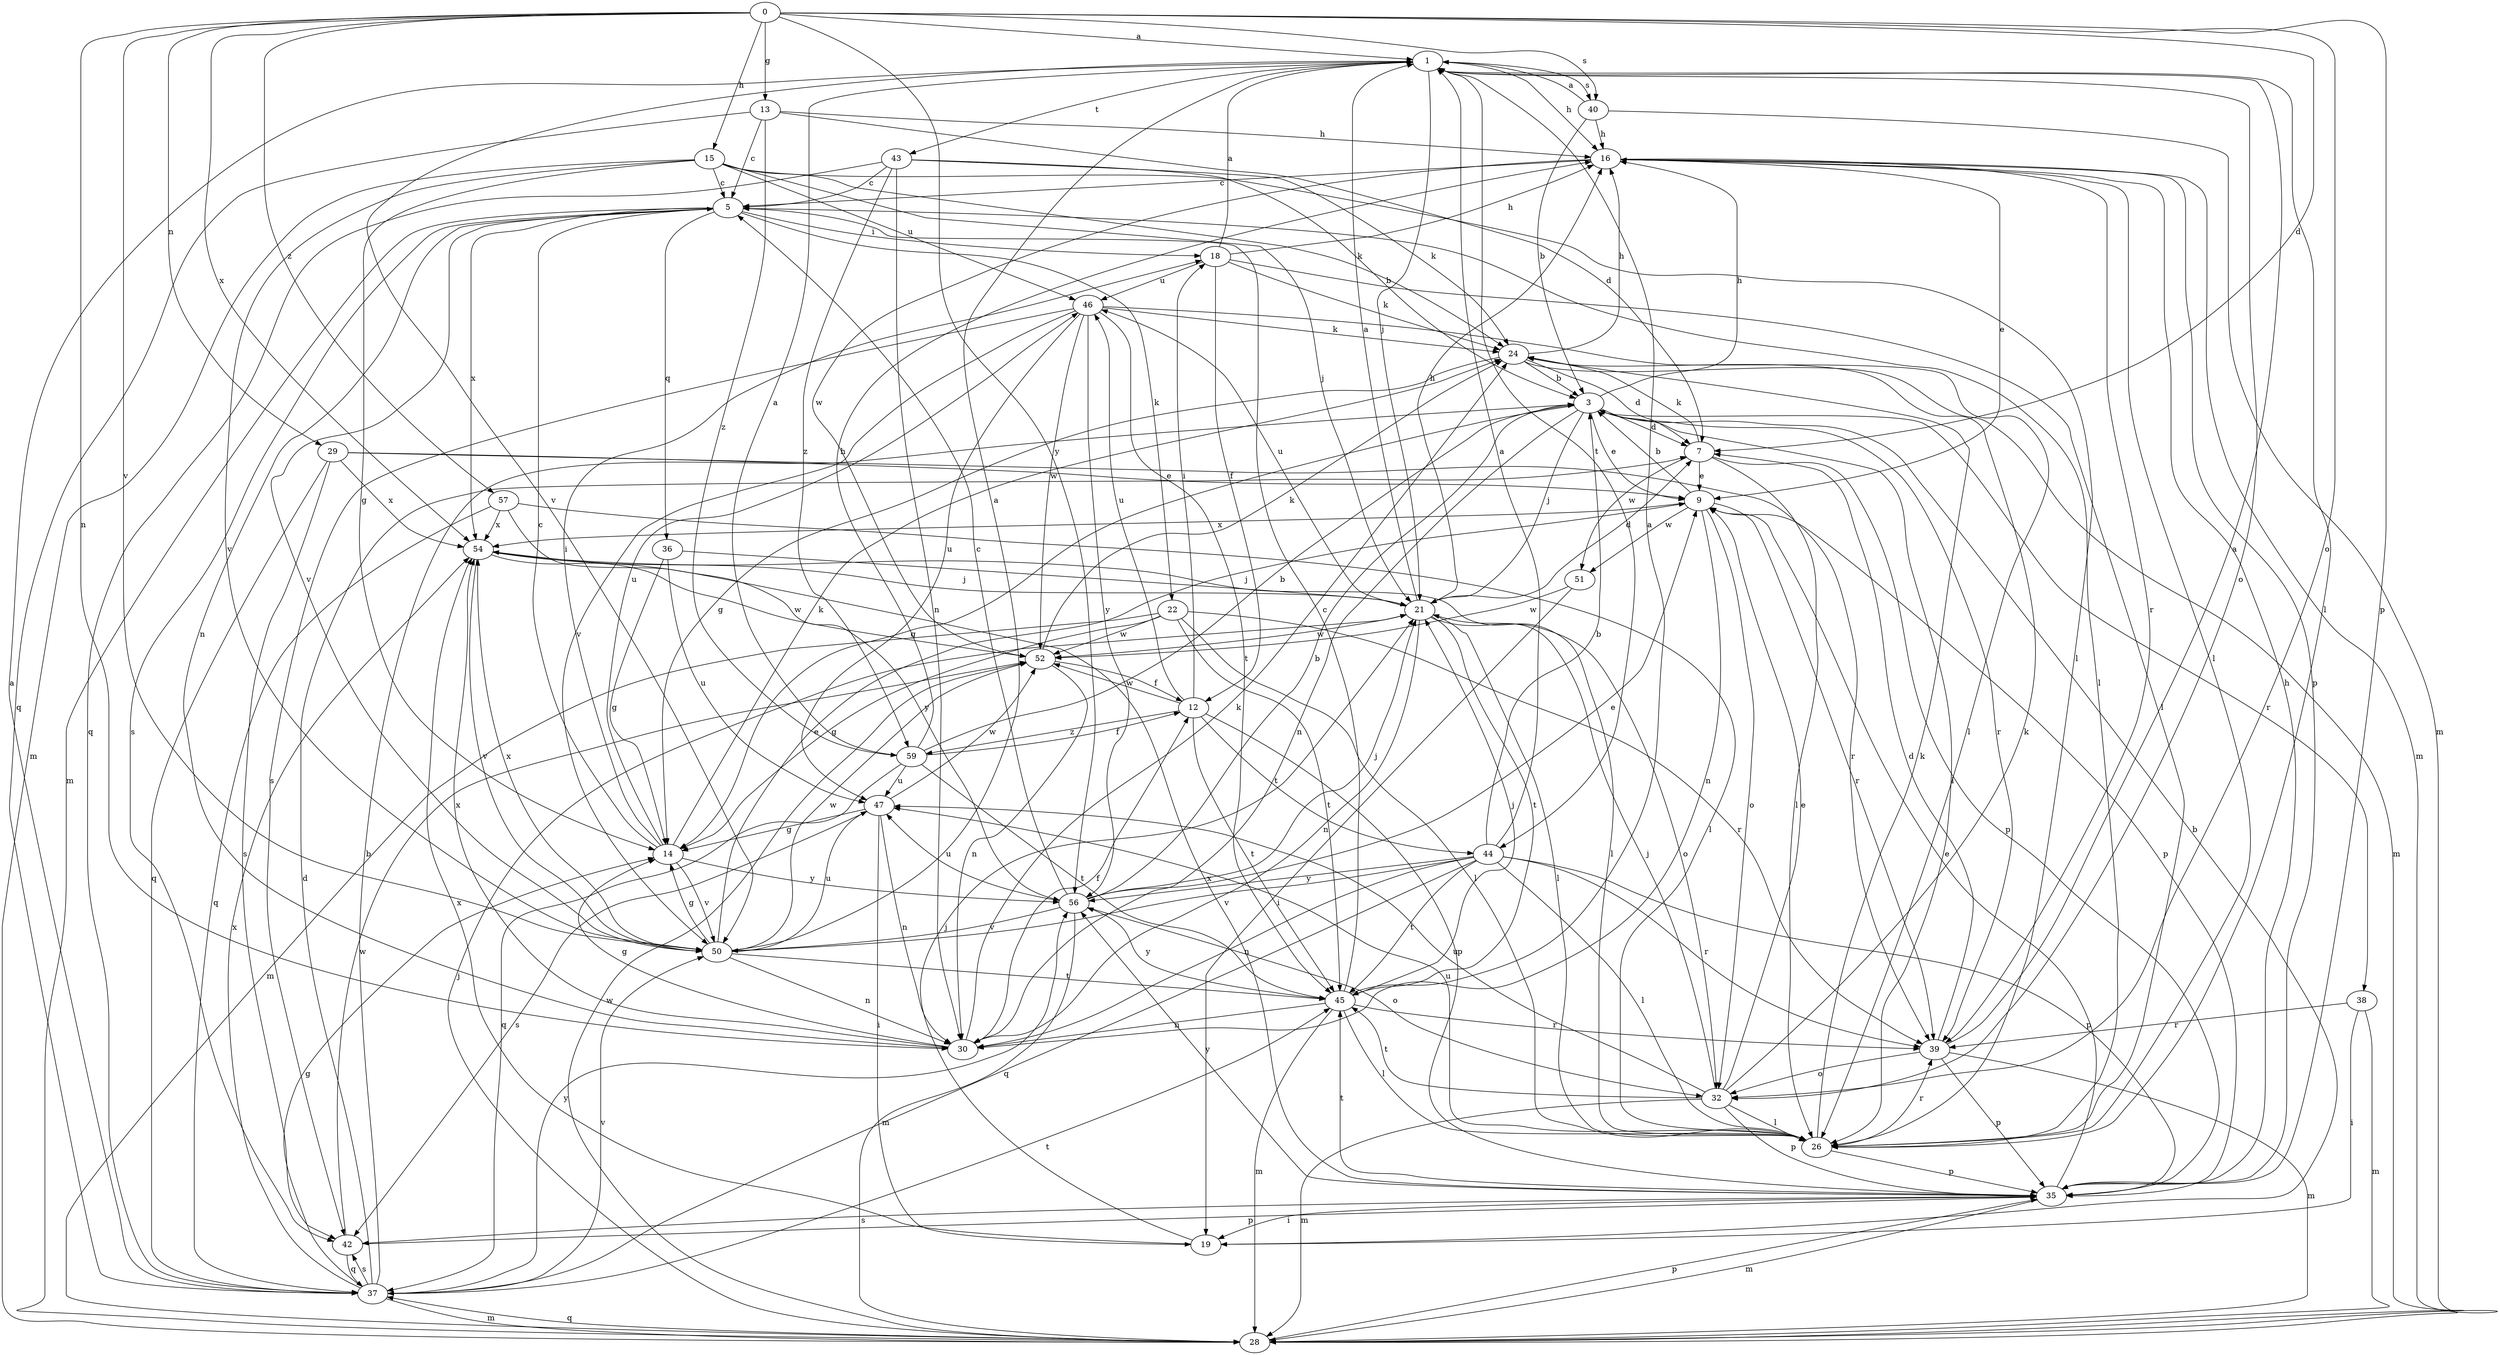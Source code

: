 strict digraph  {
0;
1;
3;
5;
7;
9;
12;
13;
14;
15;
16;
18;
19;
21;
22;
24;
26;
28;
29;
30;
32;
35;
36;
37;
38;
39;
40;
42;
43;
44;
45;
46;
47;
50;
51;
52;
54;
56;
57;
59;
0 -> 1  [label=a];
0 -> 7  [label=d];
0 -> 13  [label=g];
0 -> 15  [label=h];
0 -> 29  [label=n];
0 -> 30  [label=n];
0 -> 32  [label=o];
0 -> 35  [label=p];
0 -> 40  [label=s];
0 -> 50  [label=v];
0 -> 54  [label=x];
0 -> 56  [label=y];
0 -> 57  [label=z];
1 -> 16  [label=h];
1 -> 21  [label=j];
1 -> 26  [label=l];
1 -> 32  [label=o];
1 -> 40  [label=s];
1 -> 43  [label=t];
1 -> 44  [label=t];
1 -> 50  [label=v];
3 -> 7  [label=d];
3 -> 9  [label=e];
3 -> 14  [label=g];
3 -> 16  [label=h];
3 -> 21  [label=j];
3 -> 26  [label=l];
3 -> 30  [label=n];
3 -> 38  [label=r];
3 -> 39  [label=r];
5 -> 18  [label=i];
5 -> 22  [label=k];
5 -> 26  [label=l];
5 -> 28  [label=m];
5 -> 30  [label=n];
5 -> 36  [label=q];
5 -> 42  [label=s];
5 -> 50  [label=v];
5 -> 54  [label=x];
7 -> 9  [label=e];
7 -> 24  [label=k];
7 -> 26  [label=l];
7 -> 35  [label=p];
7 -> 51  [label=w];
9 -> 3  [label=b];
9 -> 30  [label=n];
9 -> 32  [label=o];
9 -> 35  [label=p];
9 -> 39  [label=r];
9 -> 51  [label=w];
9 -> 54  [label=x];
12 -> 18  [label=i];
12 -> 35  [label=p];
12 -> 44  [label=t];
12 -> 45  [label=t];
12 -> 46  [label=u];
12 -> 52  [label=w];
12 -> 59  [label=z];
13 -> 5  [label=c];
13 -> 7  [label=d];
13 -> 16  [label=h];
13 -> 37  [label=q];
13 -> 59  [label=z];
14 -> 5  [label=c];
14 -> 18  [label=i];
14 -> 24  [label=k];
14 -> 46  [label=u];
14 -> 50  [label=v];
14 -> 56  [label=y];
15 -> 5  [label=c];
15 -> 14  [label=g];
15 -> 21  [label=j];
15 -> 24  [label=k];
15 -> 26  [label=l];
15 -> 28  [label=m];
15 -> 46  [label=u];
15 -> 50  [label=v];
16 -> 5  [label=c];
16 -> 9  [label=e];
16 -> 26  [label=l];
16 -> 28  [label=m];
16 -> 35  [label=p];
16 -> 39  [label=r];
16 -> 52  [label=w];
18 -> 1  [label=a];
18 -> 12  [label=f];
18 -> 16  [label=h];
18 -> 24  [label=k];
18 -> 26  [label=l];
18 -> 46  [label=u];
19 -> 3  [label=b];
19 -> 21  [label=j];
19 -> 54  [label=x];
21 -> 1  [label=a];
21 -> 7  [label=d];
21 -> 16  [label=h];
21 -> 26  [label=l];
21 -> 30  [label=n];
21 -> 32  [label=o];
21 -> 45  [label=t];
21 -> 46  [label=u];
21 -> 52  [label=w];
22 -> 14  [label=g];
22 -> 26  [label=l];
22 -> 28  [label=m];
22 -> 39  [label=r];
22 -> 45  [label=t];
22 -> 52  [label=w];
24 -> 3  [label=b];
24 -> 7  [label=d];
24 -> 14  [label=g];
24 -> 16  [label=h];
24 -> 28  [label=m];
26 -> 24  [label=k];
26 -> 35  [label=p];
26 -> 39  [label=r];
26 -> 47  [label=u];
28 -> 21  [label=j];
28 -> 35  [label=p];
28 -> 37  [label=q];
28 -> 52  [label=w];
29 -> 9  [label=e];
29 -> 37  [label=q];
29 -> 39  [label=r];
29 -> 42  [label=s];
29 -> 54  [label=x];
30 -> 12  [label=f];
30 -> 14  [label=g];
30 -> 24  [label=k];
30 -> 54  [label=x];
32 -> 9  [label=e];
32 -> 21  [label=j];
32 -> 24  [label=k];
32 -> 26  [label=l];
32 -> 28  [label=m];
32 -> 35  [label=p];
32 -> 45  [label=t];
32 -> 47  [label=u];
35 -> 9  [label=e];
35 -> 16  [label=h];
35 -> 19  [label=i];
35 -> 28  [label=m];
35 -> 42  [label=s];
35 -> 45  [label=t];
35 -> 54  [label=x];
35 -> 56  [label=y];
36 -> 14  [label=g];
36 -> 21  [label=j];
36 -> 47  [label=u];
37 -> 1  [label=a];
37 -> 3  [label=b];
37 -> 7  [label=d];
37 -> 14  [label=g];
37 -> 28  [label=m];
37 -> 42  [label=s];
37 -> 45  [label=t];
37 -> 50  [label=v];
37 -> 54  [label=x];
37 -> 56  [label=y];
38 -> 19  [label=i];
38 -> 28  [label=m];
38 -> 39  [label=r];
39 -> 1  [label=a];
39 -> 7  [label=d];
39 -> 28  [label=m];
39 -> 32  [label=o];
39 -> 35  [label=p];
40 -> 1  [label=a];
40 -> 3  [label=b];
40 -> 16  [label=h];
40 -> 28  [label=m];
42 -> 35  [label=p];
42 -> 37  [label=q];
42 -> 52  [label=w];
43 -> 3  [label=b];
43 -> 5  [label=c];
43 -> 24  [label=k];
43 -> 30  [label=n];
43 -> 37  [label=q];
43 -> 59  [label=z];
44 -> 1  [label=a];
44 -> 3  [label=b];
44 -> 26  [label=l];
44 -> 30  [label=n];
44 -> 35  [label=p];
44 -> 37  [label=q];
44 -> 39  [label=r];
44 -> 45  [label=t];
44 -> 50  [label=v];
44 -> 56  [label=y];
45 -> 1  [label=a];
45 -> 5  [label=c];
45 -> 21  [label=j];
45 -> 26  [label=l];
45 -> 28  [label=m];
45 -> 30  [label=n];
45 -> 39  [label=r];
45 -> 56  [label=y];
46 -> 24  [label=k];
46 -> 26  [label=l];
46 -> 42  [label=s];
46 -> 45  [label=t];
46 -> 47  [label=u];
46 -> 50  [label=v];
46 -> 52  [label=w];
46 -> 56  [label=y];
47 -> 14  [label=g];
47 -> 19  [label=i];
47 -> 30  [label=n];
47 -> 42  [label=s];
47 -> 52  [label=w];
50 -> 1  [label=a];
50 -> 9  [label=e];
50 -> 14  [label=g];
50 -> 30  [label=n];
50 -> 45  [label=t];
50 -> 47  [label=u];
50 -> 52  [label=w];
50 -> 54  [label=x];
51 -> 19  [label=i];
51 -> 52  [label=w];
52 -> 12  [label=f];
52 -> 24  [label=k];
52 -> 30  [label=n];
54 -> 21  [label=j];
54 -> 26  [label=l];
54 -> 50  [label=v];
54 -> 52  [label=w];
56 -> 3  [label=b];
56 -> 5  [label=c];
56 -> 9  [label=e];
56 -> 21  [label=j];
56 -> 28  [label=m];
56 -> 32  [label=o];
56 -> 47  [label=u];
56 -> 50  [label=v];
57 -> 26  [label=l];
57 -> 37  [label=q];
57 -> 54  [label=x];
57 -> 56  [label=y];
59 -> 1  [label=a];
59 -> 3  [label=b];
59 -> 12  [label=f];
59 -> 16  [label=h];
59 -> 37  [label=q];
59 -> 45  [label=t];
59 -> 47  [label=u];
}
